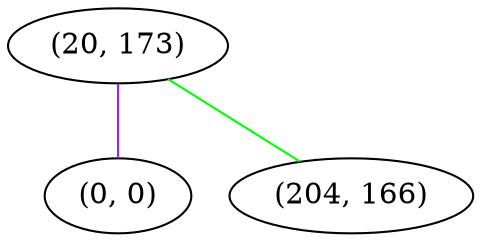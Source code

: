 graph "" {
"(20, 173)";
"(0, 0)";
"(204, 166)";
"(20, 173)" -- "(0, 0)"  [color=purple, key=0, weight=4];
"(20, 173)" -- "(204, 166)"  [color=green, key=0, weight=2];
}
